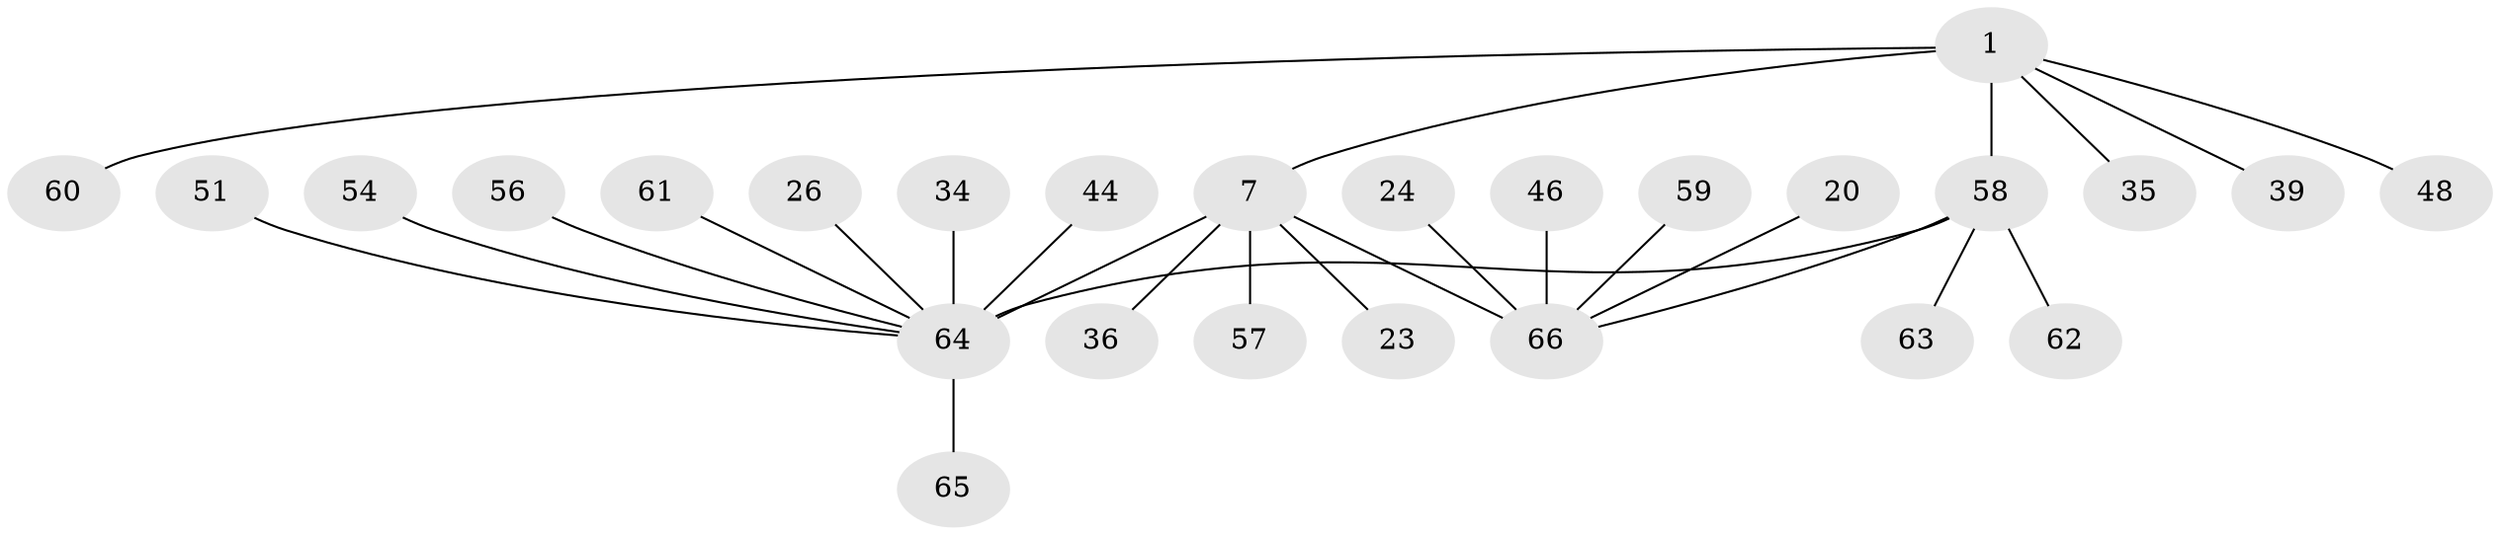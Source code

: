 // original degree distribution, {9: 0.030303030303030304, 5: 0.06060606060606061, 11: 0.015151515151515152, 4: 0.030303030303030304, 6: 0.030303030303030304, 3: 0.09090909090909091, 8: 0.015151515151515152, 1: 0.5606060606060606, 2: 0.16666666666666666}
// Generated by graph-tools (version 1.1) at 2025/57/03/04/25 21:57:16]
// undirected, 26 vertices, 27 edges
graph export_dot {
graph [start="1"]
  node [color=gray90,style=filled];
  1;
  7 [super="+6"];
  20;
  23 [super="+18"];
  24;
  26;
  34;
  35;
  36;
  39;
  44;
  46;
  48;
  51;
  54 [super="+43"];
  56;
  57;
  58 [super="+29+49+40+50"];
  59 [super="+22"];
  60;
  61;
  62 [super="+45"];
  63 [super="+31"];
  64 [super="+47+11+16+21"];
  65 [super="+53"];
  66 [super="+42+52+9+55"];
  1 -- 7 [weight=2];
  1 -- 35;
  1 -- 39;
  1 -- 48;
  1 -- 60;
  1 -- 58 [weight=3];
  7 -- 23;
  7 -- 36;
  7 -- 57;
  7 -- 66 [weight=3];
  7 -- 64 [weight=3];
  20 -- 66;
  24 -- 66;
  26 -- 64;
  34 -- 64;
  44 -- 64;
  46 -- 66;
  51 -- 64;
  54 -- 64;
  56 -- 64;
  58 -- 63;
  58 -- 62;
  58 -- 66 [weight=2];
  58 -- 64 [weight=2];
  59 -- 66;
  61 -- 64;
  64 -- 65;
}

